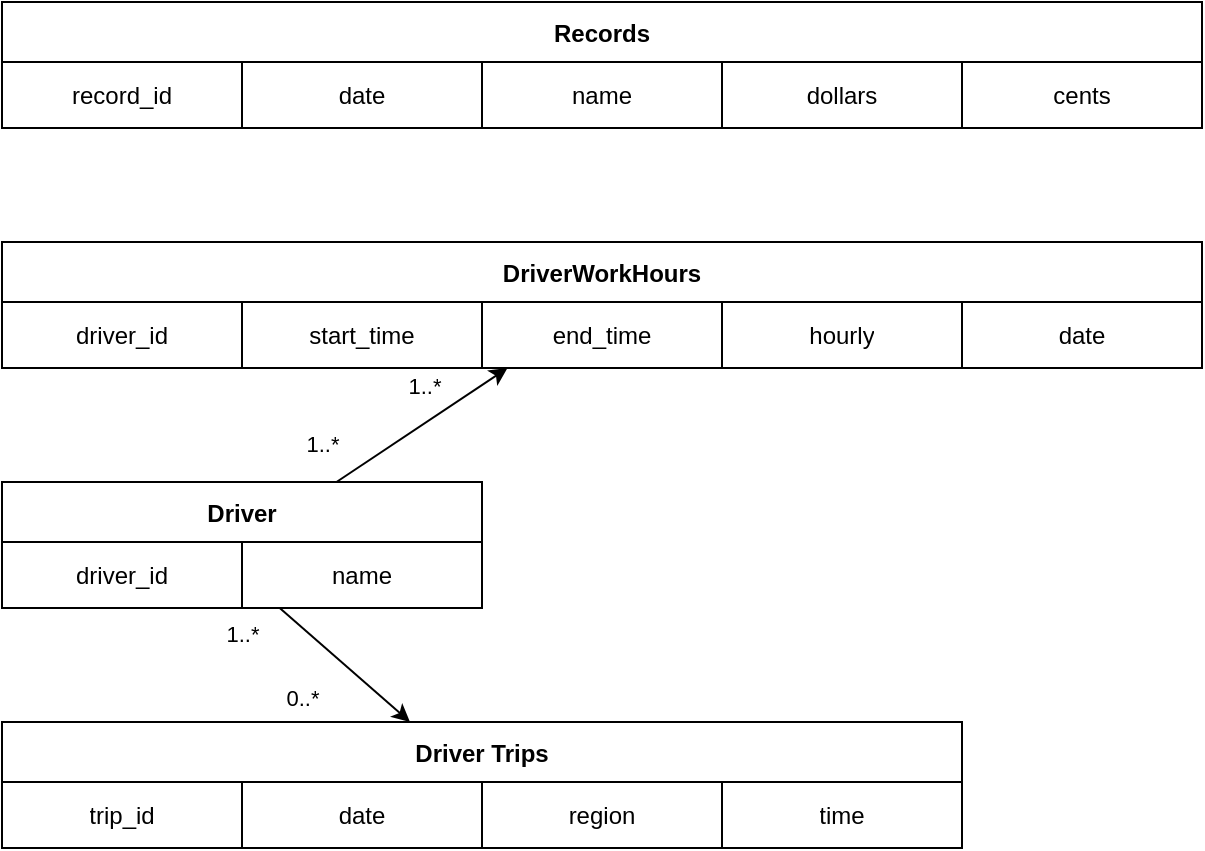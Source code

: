 <mxfile>
    <diagram id="BNy0uYMQj_KFqcSRItgE" name="Page-1">
        <mxGraphModel dx="646" dy="770" grid="1" gridSize="10" guides="1" tooltips="1" connect="1" arrows="1" fold="1" page="1" pageScale="1" pageWidth="827" pageHeight="1169" math="0" shadow="0">
            <root>
                <mxCell id="0"/>
                <mxCell id="1" parent="0"/>
                <mxCell id="56" value="Records" style="shape=table;startSize=30;container=1;collapsible=0;childLayout=tableLayout;fontStyle=1;align=center;" parent="1" vertex="1">
                    <mxGeometry x="40" y="80" width="600" height="63" as="geometry"/>
                </mxCell>
                <mxCell id="57" value="" style="shape=tableRow;horizontal=0;startSize=0;swimlaneHead=0;swimlaneBody=0;top=0;left=0;bottom=0;right=0;collapsible=0;dropTarget=0;fillColor=none;points=[[0,0.5],[1,0.5]];portConstraint=eastwest;" parent="56" vertex="1">
                    <mxGeometry y="30" width="600" height="33" as="geometry"/>
                </mxCell>
                <mxCell id="58" value="record_id" style="shape=partialRectangle;html=1;whiteSpace=wrap;connectable=0;fillColor=none;top=0;left=0;bottom=0;right=0;overflow=hidden;" parent="57" vertex="1">
                    <mxGeometry width="120" height="33" as="geometry">
                        <mxRectangle width="120" height="33" as="alternateBounds"/>
                    </mxGeometry>
                </mxCell>
                <mxCell id="59" value="date" style="shape=partialRectangle;html=1;whiteSpace=wrap;connectable=0;fillColor=none;top=0;left=0;bottom=0;right=0;overflow=hidden;" parent="57" vertex="1">
                    <mxGeometry x="120" width="120" height="33" as="geometry">
                        <mxRectangle width="120" height="33" as="alternateBounds"/>
                    </mxGeometry>
                </mxCell>
                <mxCell id="60" value="name" style="shape=partialRectangle;html=1;whiteSpace=wrap;connectable=0;fillColor=none;top=0;left=0;bottom=0;right=0;overflow=hidden;" parent="57" vertex="1">
                    <mxGeometry x="240" width="120" height="33" as="geometry">
                        <mxRectangle width="120" height="33" as="alternateBounds"/>
                    </mxGeometry>
                </mxCell>
                <mxCell id="61" value="dollars" style="shape=partialRectangle;html=1;whiteSpace=wrap;connectable=0;fillColor=none;top=0;left=0;bottom=0;right=0;overflow=hidden;" parent="57" vertex="1">
                    <mxGeometry x="360" width="120" height="33" as="geometry">
                        <mxRectangle width="120" height="33" as="alternateBounds"/>
                    </mxGeometry>
                </mxCell>
                <mxCell id="67" value="cents" style="shape=partialRectangle;html=1;whiteSpace=wrap;connectable=0;fillColor=none;top=0;left=0;bottom=0;right=0;overflow=hidden;" parent="57" vertex="1">
                    <mxGeometry x="480" width="120" height="33" as="geometry">
                        <mxRectangle width="120" height="33" as="alternateBounds"/>
                    </mxGeometry>
                </mxCell>
                <mxCell id="68" value="Driver Trips" style="shape=table;startSize=30;container=1;collapsible=0;childLayout=tableLayout;fontStyle=1;align=center;" vertex="1" parent="1">
                    <mxGeometry x="40" y="440" width="480" height="63" as="geometry"/>
                </mxCell>
                <mxCell id="69" value="" style="shape=tableRow;horizontal=0;startSize=0;swimlaneHead=0;swimlaneBody=0;top=0;left=0;bottom=0;right=0;collapsible=0;dropTarget=0;fillColor=none;points=[[0,0.5],[1,0.5]];portConstraint=eastwest;" vertex="1" parent="68">
                    <mxGeometry y="30" width="480" height="33" as="geometry"/>
                </mxCell>
                <mxCell id="70" value="trip_id" style="shape=partialRectangle;html=1;whiteSpace=wrap;connectable=0;fillColor=none;top=0;left=0;bottom=0;right=0;overflow=hidden;" vertex="1" parent="69">
                    <mxGeometry width="120" height="33" as="geometry">
                        <mxRectangle width="120" height="33" as="alternateBounds"/>
                    </mxGeometry>
                </mxCell>
                <mxCell id="71" value="date" style="shape=partialRectangle;html=1;whiteSpace=wrap;connectable=0;fillColor=none;top=0;left=0;bottom=0;right=0;overflow=hidden;" vertex="1" parent="69">
                    <mxGeometry x="120" width="120" height="33" as="geometry">
                        <mxRectangle width="120" height="33" as="alternateBounds"/>
                    </mxGeometry>
                </mxCell>
                <mxCell id="72" value="region" style="shape=partialRectangle;html=1;whiteSpace=wrap;connectable=0;fillColor=none;top=0;left=0;bottom=0;right=0;overflow=hidden;" vertex="1" parent="69">
                    <mxGeometry x="240" width="120" height="33" as="geometry">
                        <mxRectangle width="120" height="33" as="alternateBounds"/>
                    </mxGeometry>
                </mxCell>
                <mxCell id="73" value="time" style="shape=partialRectangle;html=1;whiteSpace=wrap;connectable=0;fillColor=none;top=0;left=0;bottom=0;right=0;overflow=hidden;" vertex="1" parent="69">
                    <mxGeometry x="360" width="120" height="33" as="geometry">
                        <mxRectangle width="120" height="33" as="alternateBounds"/>
                    </mxGeometry>
                </mxCell>
                <mxCell id="77" value="Driver" style="shape=table;startSize=30;container=1;collapsible=0;childLayout=tableLayout;fontStyle=1;align=center;" vertex="1" parent="1">
                    <mxGeometry x="40" y="320" width="240" height="63" as="geometry"/>
                </mxCell>
                <mxCell id="78" value="" style="shape=tableRow;horizontal=0;startSize=0;swimlaneHead=0;swimlaneBody=0;top=0;left=0;bottom=0;right=0;collapsible=0;dropTarget=0;fillColor=none;points=[[0,0.5],[1,0.5]];portConstraint=eastwest;" vertex="1" parent="77">
                    <mxGeometry y="30" width="240" height="33" as="geometry"/>
                </mxCell>
                <mxCell id="79" value="driver_id" style="shape=partialRectangle;html=1;whiteSpace=wrap;connectable=0;fillColor=none;top=0;left=0;bottom=0;right=0;overflow=hidden;" vertex="1" parent="78">
                    <mxGeometry width="120" height="33" as="geometry">
                        <mxRectangle width="120" height="33" as="alternateBounds"/>
                    </mxGeometry>
                </mxCell>
                <mxCell id="80" value="name" style="shape=partialRectangle;html=1;whiteSpace=wrap;connectable=0;fillColor=none;top=0;left=0;bottom=0;right=0;overflow=hidden;" vertex="1" parent="78">
                    <mxGeometry x="120" width="120" height="33" as="geometry">
                        <mxRectangle width="120" height="33" as="alternateBounds"/>
                    </mxGeometry>
                </mxCell>
                <mxCell id="84" value="" style="endArrow=classic;html=1;" edge="1" parent="1" source="78" target="68">
                    <mxGeometry width="50" height="50" relative="1" as="geometry">
                        <mxPoint x="240" y="430" as="sourcePoint"/>
                        <mxPoint x="290" y="380" as="targetPoint"/>
                    </mxGeometry>
                </mxCell>
                <mxCell id="85" value="1..*" style="edgeLabel;html=1;align=center;verticalAlign=middle;resizable=0;points=[];" vertex="1" connectable="0" parent="84">
                    <mxGeometry x="-0.558" relative="1" as="geometry">
                        <mxPoint x="-33" as="offset"/>
                    </mxGeometry>
                </mxCell>
                <mxCell id="86" value="0..*" style="edgeLabel;html=1;align=center;verticalAlign=middle;resizable=0;points=[];" vertex="1" connectable="0" parent="84">
                    <mxGeometry x="0.547" y="-1" relative="1" as="geometry">
                        <mxPoint x="-39" as="offset"/>
                    </mxGeometry>
                </mxCell>
                <mxCell id="87" value="DriverWorkHours" style="shape=table;startSize=30;container=1;collapsible=0;childLayout=tableLayout;fontStyle=1;align=center;" vertex="1" parent="1">
                    <mxGeometry x="40" y="200" width="600" height="63" as="geometry"/>
                </mxCell>
                <mxCell id="88" value="" style="shape=tableRow;horizontal=0;startSize=0;swimlaneHead=0;swimlaneBody=0;top=0;left=0;bottom=0;right=0;collapsible=0;dropTarget=0;fillColor=none;points=[[0,0.5],[1,0.5]];portConstraint=eastwest;" vertex="1" parent="87">
                    <mxGeometry y="30" width="600" height="33" as="geometry"/>
                </mxCell>
                <mxCell id="89" value="driver_id" style="shape=partialRectangle;html=1;whiteSpace=wrap;connectable=0;fillColor=none;top=0;left=0;bottom=0;right=0;overflow=hidden;" vertex="1" parent="88">
                    <mxGeometry width="120" height="33" as="geometry">
                        <mxRectangle width="120" height="33" as="alternateBounds"/>
                    </mxGeometry>
                </mxCell>
                <mxCell id="90" value="start_time" style="shape=partialRectangle;html=1;whiteSpace=wrap;connectable=0;fillColor=none;top=0;left=0;bottom=0;right=0;overflow=hidden;" vertex="1" parent="88">
                    <mxGeometry x="120" width="120" height="33" as="geometry">
                        <mxRectangle width="120" height="33" as="alternateBounds"/>
                    </mxGeometry>
                </mxCell>
                <mxCell id="101" value="end_time" style="shape=partialRectangle;html=1;whiteSpace=wrap;connectable=0;fillColor=none;top=0;left=0;bottom=0;right=0;overflow=hidden;" vertex="1" parent="88">
                    <mxGeometry x="240" width="120" height="33" as="geometry">
                        <mxRectangle width="120" height="33" as="alternateBounds"/>
                    </mxGeometry>
                </mxCell>
                <mxCell id="100" value="hourly" style="shape=partialRectangle;html=1;whiteSpace=wrap;connectable=0;fillColor=none;top=0;left=0;bottom=0;right=0;overflow=hidden;" vertex="1" parent="88">
                    <mxGeometry x="360" width="120" height="33" as="geometry">
                        <mxRectangle width="120" height="33" as="alternateBounds"/>
                    </mxGeometry>
                </mxCell>
                <mxCell id="102" value="date" style="shape=partialRectangle;html=1;whiteSpace=wrap;connectable=0;fillColor=none;top=0;left=0;bottom=0;right=0;overflow=hidden;" vertex="1" parent="88">
                    <mxGeometry x="480" width="120" height="33" as="geometry">
                        <mxRectangle width="120" height="33" as="alternateBounds"/>
                    </mxGeometry>
                </mxCell>
                <mxCell id="103" value="" style="endArrow=classic;html=1;" edge="1" parent="1" source="77" target="87">
                    <mxGeometry width="50" height="50" relative="1" as="geometry">
                        <mxPoint x="320" y="430" as="sourcePoint"/>
                        <mxPoint x="370" y="380" as="targetPoint"/>
                    </mxGeometry>
                </mxCell>
                <mxCell id="104" value="1..*" style="edgeLabel;html=1;align=center;verticalAlign=middle;resizable=0;points=[];" vertex="1" connectable="0" parent="103">
                    <mxGeometry x="-0.426" y="3" relative="1" as="geometry">
                        <mxPoint x="-30" as="offset"/>
                    </mxGeometry>
                </mxCell>
                <mxCell id="105" value="1..*" style="edgeLabel;html=1;align=center;verticalAlign=middle;resizable=0;points=[];" vertex="1" connectable="0" parent="103">
                    <mxGeometry x="0.64" y="2" relative="1" as="geometry">
                        <mxPoint x="-26" as="offset"/>
                    </mxGeometry>
                </mxCell>
            </root>
        </mxGraphModel>
    </diagram>
</mxfile>